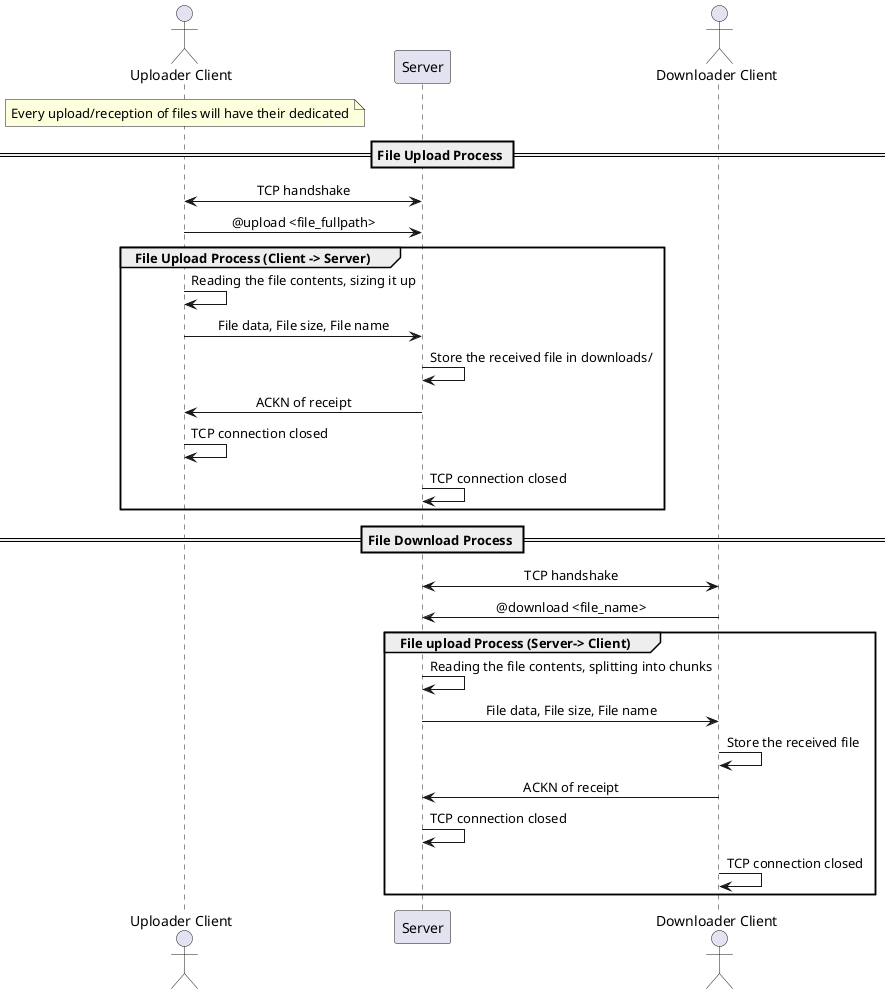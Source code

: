 @startuml Server-Based File Transfer System

!define LIGHTBLUE
!define BLUE
skinparam sequenceMessageAlign center
skinparam backgroundColor White
skinparam componentStyle uml2

actor "Uploader Client" as UploaderClient
participant "Server" as Server
actor "Downloader Client" as DownloaderClient

note over UploaderClient: Every upload/reception of files will have their dedicated
== File Upload Process ==
Server <-> UploaderClient : TCP handshake
UploaderClient -> Server : @upload <file_fullpath>
group File Upload Process (Client -> Server)
    UploaderClient -> UploaderClient : Reading the file contents, sizing it up
    UploaderClient -> Server : File data, File size, File name
    Server -> Server : Store the received file in downloads/
    Server-> UploaderClient : ACKN of receipt
    UploaderClient -> UploaderClient : TCP connection closed
    Server -> Server : TCP connection closed
end group
== File Download Process ==

/'
DownloaderClient -> Server :Requesting connection to the server
Server -> DownloaderClient : Connection OK, ready to send the file
'/

Server <-> DownloaderClient : TCP handshake

DownloaderClient -> Server: @download <file_name>

group File upload Process (Server-> Client)
    Server -> Server : Reading the file contents, splitting into chunks
    Server -> DownloaderClient : File data, File size, File name
    DownloaderClient -> DownloaderClient : Store the received file
    DownloaderClient-> Server : ACKN of receipt
    Server -> Server : TCP connection closed
    DownloaderClient -> DownloaderClient: TCP connection closed
end group



@enduml